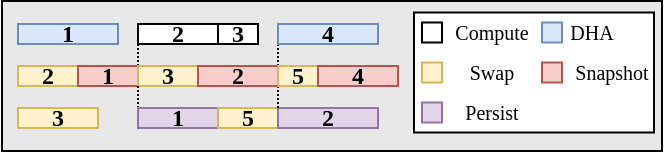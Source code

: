 <mxfile version="24.7.1" type="github">
  <diagram name="第 1 页" id="6jmwY03XSO3npQRhQJKJ">
    <mxGraphModel dx="675" dy="382" grid="1" gridSize="10" guides="1" tooltips="1" connect="1" arrows="1" fold="1" page="1" pageScale="1" pageWidth="827" pageHeight="1169" math="0" shadow="0">
      <root>
        <mxCell id="0" />
        <mxCell id="1" parent="0" />
        <mxCell id="KXybxk2uo-UW7nifIXF--1" value="" style="rounded=0;whiteSpace=wrap;html=1;fontFamily=Times New Roman;fillColor=#E8E8E8;" parent="1" vertex="1">
          <mxGeometry x="280" y="128.5" width="330" height="75" as="geometry" />
        </mxCell>
        <mxCell id="NZZuno2mVVYI2pTD-jRh-1" value="" style="rounded=0;whiteSpace=wrap;html=1;" vertex="1" parent="1">
          <mxGeometry x="486" y="134.25" width="120" height="60" as="geometry" />
        </mxCell>
        <mxCell id="5TXTgct5jN2t5OzSRrQ--1" value="1" style="whiteSpace=wrap;fillColor=#dae8fc;fontSize=12;fillStyle=auto;strokeWidth=1;strokeColor=#6c8ebf;fontFamily=Times New Roman;fontStyle=1" parent="1" vertex="1">
          <mxGeometry x="288" y="140" width="50" height="10" as="geometry" />
        </mxCell>
        <mxCell id="5TXTgct5jN2t5OzSRrQ--2" value="2" style="whiteSpace=wrap;fontSize=12;fontFamily=Times New Roman;fontStyle=1" parent="1" vertex="1">
          <mxGeometry x="348" y="140" width="40" height="10" as="geometry" />
        </mxCell>
        <mxCell id="5TXTgct5jN2t5OzSRrQ--51" value="" style="edgeStyle=orthogonalEdgeStyle;rounded=0;orthogonalLoop=1;jettySize=auto;exitX=0;exitY=1;exitDx=0;exitDy=0;entryX=0;entryY=0;entryDx=0;entryDy=0;dashed=1;endArrow=none;endFill=0;fontFamily=Times New Roman;dashPattern=1 1;fontSize=12;fontStyle=1" parent="1" source="5TXTgct5jN2t5OzSRrQ--3" target="5TXTgct5jN2t5OzSRrQ--44" edge="1">
          <mxGeometry relative="1" as="geometry" />
        </mxCell>
        <mxCell id="5TXTgct5jN2t5OzSRrQ--3" value="4" style="whiteSpace=wrap;fillColor=#dae8fc;fontSize=12;fontFamily=Times New Roman;fontStyle=1;strokeColor=#6c8ebf;" parent="1" vertex="1">
          <mxGeometry x="418" y="140" width="50" height="10" as="geometry" />
        </mxCell>
        <mxCell id="5TXTgct5jN2t5OzSRrQ--5" value="2" style="whiteSpace=wrap;fillColor=#fff2cc;fontSize=12;fontFamily=Times New Roman;fontStyle=1;strokeColor=#d6b656;" parent="1" vertex="1">
          <mxGeometry x="288" y="161" width="30" height="10" as="geometry" />
        </mxCell>
        <mxCell id="5TXTgct5jN2t5OzSRrQ--50" value="" style="edgeStyle=orthogonalEdgeStyle;rounded=0;orthogonalLoop=1;jettySize=auto;exitX=1;exitY=0;exitDx=0;exitDy=0;entryX=0;entryY=1;entryDx=0;entryDy=0;endArrow=none;endFill=0;dashed=1;fontFamily=Times New Roman;dashPattern=1 1;fontSize=12;fontStyle=1" parent="1" source="5TXTgct5jN2t5OzSRrQ--8" target="5TXTgct5jN2t5OzSRrQ--2" edge="1">
          <mxGeometry relative="1" as="geometry" />
        </mxCell>
        <mxCell id="5TXTgct5jN2t5OzSRrQ--8" value="1" style="whiteSpace=wrap;fillColor=#f8cecc;fontSize=12;fontFamily=Times New Roman;fontStyle=1;strokeColor=#b85450;" parent="1" vertex="1">
          <mxGeometry x="318" y="161" width="30" height="10" as="geometry" />
        </mxCell>
        <mxCell id="5TXTgct5jN2t5OzSRrQ--20" value="" style="whiteSpace=wrap;html=1;aspect=fixed;fontFamily=Times New Roman;" parent="1" vertex="1">
          <mxGeometry x="490" y="139.25" width="10" height="10" as="geometry" />
        </mxCell>
        <mxCell id="5TXTgct5jN2t5OzSRrQ--21" value="" style="whiteSpace=wrap;html=1;aspect=fixed;fillColor=#f8cecc;fontFamily=Times New Roman;strokeColor=#b85450;" parent="1" vertex="1">
          <mxGeometry x="550" y="159.25" width="10" height="10" as="geometry" />
        </mxCell>
        <mxCell id="5TXTgct5jN2t5OzSRrQ--22" value="" style="whiteSpace=wrap;html=1;aspect=fixed;fillColor=#fff2cc;fontFamily=Times New Roman;strokeColor=#d6b656;" parent="1" vertex="1">
          <mxGeometry x="490" y="159.25" width="10" height="10" as="geometry" />
        </mxCell>
        <mxCell id="5TXTgct5jN2t5OzSRrQ--23" value="" style="whiteSpace=wrap;html=1;aspect=fixed;fillColor=#e1d5e7;fontFamily=Times New Roman;strokeColor=#9673a6;" parent="1" vertex="1">
          <mxGeometry x="490" y="179.25" width="10" height="10" as="geometry" />
        </mxCell>
        <mxCell id="5TXTgct5jN2t5OzSRrQ--24" value="&lt;font style=&quot;font-size: 10px;&quot;&gt;Compute&lt;/font&gt;" style="text;html=1;align=center;verticalAlign=middle;whiteSpace=wrap;rounded=0;fontFamily=Times New Roman;" parent="1" vertex="1">
          <mxGeometry x="500" y="139.25" width="50" height="10" as="geometry" />
        </mxCell>
        <mxCell id="5TXTgct5jN2t5OzSRrQ--25" value="&lt;font style=&quot;font-size: 10px;&quot;&gt;Swap&lt;/font&gt;" style="text;html=1;align=center;verticalAlign=middle;whiteSpace=wrap;rounded=0;fontFamily=Times New Roman;" parent="1" vertex="1">
          <mxGeometry x="500" y="159.25" width="50" height="10" as="geometry" />
        </mxCell>
        <mxCell id="5TXTgct5jN2t5OzSRrQ--26" value="&lt;span style=&quot;font-size: 10px;&quot;&gt;Snapshot&lt;/span&gt;" style="text;html=1;align=center;verticalAlign=middle;whiteSpace=wrap;rounded=0;fontFamily=Times New Roman;" parent="1" vertex="1">
          <mxGeometry x="560" y="159.25" width="50" height="10" as="geometry" />
        </mxCell>
        <mxCell id="5TXTgct5jN2t5OzSRrQ--27" value="&lt;font style=&quot;font-size: 10px;&quot;&gt;Persist&lt;/font&gt;" style="text;html=1;align=center;verticalAlign=middle;whiteSpace=wrap;rounded=0;fontFamily=Times New Roman;" parent="1" vertex="1">
          <mxGeometry x="500" y="179.25" width="50" height="10" as="geometry" />
        </mxCell>
        <mxCell id="5TXTgct5jN2t5OzSRrQ--28" value="3" style="whiteSpace=wrap;fillColor=#fff2cc;fontSize=12;fontFamily=Times New Roman;fontStyle=1;strokeColor=#d6b656;" parent="1" vertex="1">
          <mxGeometry x="348" y="161" width="30" height="10" as="geometry" />
        </mxCell>
        <mxCell id="5TXTgct5jN2t5OzSRrQ--48" value="" style="edgeStyle=orthogonalEdgeStyle;rounded=0;orthogonalLoop=1;jettySize=auto;exitX=0;exitY=0;exitDx=0;exitDy=0;entryX=0;entryY=1;entryDx=0;entryDy=0;endArrow=none;endFill=0;dashed=1;fontFamily=Times New Roman;dashPattern=1 1;fontSize=12;fontStyle=1" parent="1" source="5TXTgct5jN2t5OzSRrQ--29" target="5TXTgct5jN2t5OzSRrQ--28" edge="1">
          <mxGeometry relative="1" as="geometry" />
        </mxCell>
        <mxCell id="5TXTgct5jN2t5OzSRrQ--29" value="1" style="whiteSpace=wrap;fillColor=#e1d5e7;fontSize=12;fontFamily=Times New Roman;fontStyle=1;strokeColor=#9673a6;" parent="1" vertex="1">
          <mxGeometry x="348" y="182" width="40" height="10" as="geometry" />
        </mxCell>
        <mxCell id="5TXTgct5jN2t5OzSRrQ--30" value="3" style="whiteSpace=wrap;fontSize=12;fontFamily=Times New Roman;fontStyle=1" parent="1" vertex="1">
          <mxGeometry x="388" y="140" width="20" height="10" as="geometry" />
        </mxCell>
        <mxCell id="5TXTgct5jN2t5OzSRrQ--31" value="2" style="whiteSpace=wrap;fillColor=#f8cecc;fontSize=12;fontFamily=Times New Roman;fontStyle=1;strokeColor=#b85450;" parent="1" vertex="1">
          <mxGeometry x="378" y="161" width="40" height="10" as="geometry" />
        </mxCell>
        <mxCell id="5TXTgct5jN2t5OzSRrQ--33" value="" style="whiteSpace=wrap;html=1;aspect=fixed;fillColor=#dae8fc;strokeColor=#6c8ebf;fontFamily=Times New Roman;" parent="1" vertex="1">
          <mxGeometry x="550" y="139.25" width="10" height="10" as="geometry" />
        </mxCell>
        <mxCell id="5TXTgct5jN2t5OzSRrQ--34" value="&lt;font style=&quot;font-size: 10px;&quot;&gt;DHA&lt;/font&gt;" style="text;html=1;align=center;verticalAlign=middle;whiteSpace=wrap;rounded=0;fontFamily=Times New Roman;" parent="1" vertex="1">
          <mxGeometry x="560" y="139.25" width="30" height="10" as="geometry" />
        </mxCell>
        <mxCell id="5TXTgct5jN2t5OzSRrQ--35" value="5" style="whiteSpace=wrap;fillColor=#fff2cc;fontSize=12;fontFamily=Times New Roman;fontStyle=1;strokeColor=#d6b656;" parent="1" vertex="1">
          <mxGeometry x="388" y="182" width="30" height="10" as="geometry" />
        </mxCell>
        <mxCell id="5TXTgct5jN2t5OzSRrQ--36" value="3" style="whiteSpace=wrap;fillColor=#fff2cc;fontSize=12;fontFamily=Times New Roman;fontStyle=1;strokeColor=#d6b656;" parent="1" vertex="1">
          <mxGeometry x="288" y="182" width="40" height="10" as="geometry" />
        </mxCell>
        <mxCell id="5TXTgct5jN2t5OzSRrQ--38" value="2" style="whiteSpace=wrap;fillColor=#e1d5e7;fontSize=12;fontFamily=Times New Roman;fontStyle=1;strokeColor=#9673a6;" parent="1" vertex="1">
          <mxGeometry x="418" y="182" width="50" height="10" as="geometry" />
        </mxCell>
        <mxCell id="5TXTgct5jN2t5OzSRrQ--47" value="" style="edgeStyle=orthogonalEdgeStyle;rounded=0;orthogonalLoop=1;jettySize=auto;exitX=0;exitY=1;exitDx=0;exitDy=0;entryX=0;entryY=0;entryDx=0;entryDy=0;endArrow=none;endFill=0;dashed=1;fontFamily=Times New Roman;dashPattern=1 1;fontSize=12;fontStyle=1" parent="1" source="5TXTgct5jN2t5OzSRrQ--44" target="5TXTgct5jN2t5OzSRrQ--38" edge="1">
          <mxGeometry relative="1" as="geometry" />
        </mxCell>
        <mxCell id="5TXTgct5jN2t5OzSRrQ--44" value="5" style="whiteSpace=wrap;fillColor=#fff2cc;fontSize=12;fontFamily=Times New Roman;fontStyle=1;strokeColor=#d6b656;" parent="1" vertex="1">
          <mxGeometry x="418" y="161" width="20" height="10" as="geometry" />
        </mxCell>
        <mxCell id="5TXTgct5jN2t5OzSRrQ--45" value="4" style="whiteSpace=wrap;fillColor=#f8cecc;fontSize=12;fontFamily=Times New Roman;fontStyle=1;strokeColor=#b85450;" parent="1" vertex="1">
          <mxGeometry x="438" y="161" width="40" height="10" as="geometry" />
        </mxCell>
      </root>
    </mxGraphModel>
  </diagram>
</mxfile>
